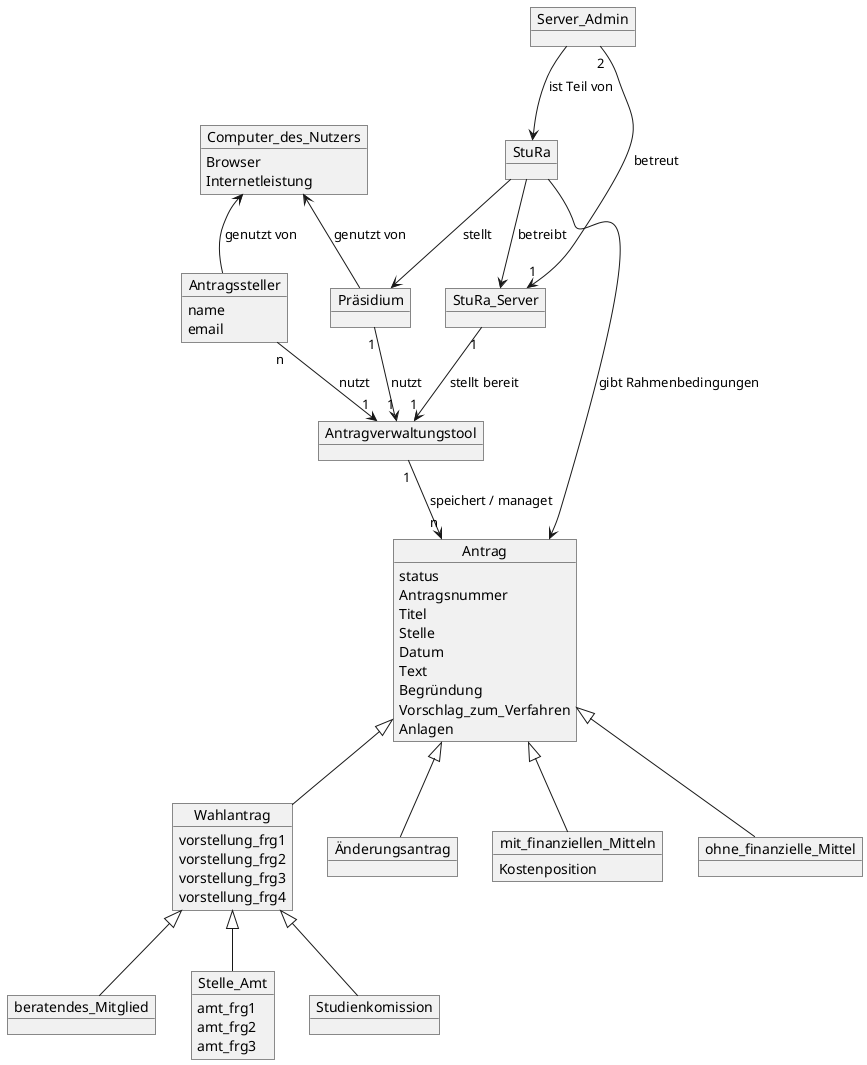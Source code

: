 @startuml "Domain-Model"

object Antragssteller {
    name
    email
}

object Präsidium 

object StuRa

object StuRa_Server

object Antragverwaltungstool

object Computer_des_Nutzers {
    Browser
    Internetleistung
}

object Server_Admin

object Antrag {
    status
    Antragsnummer
    Titel
    Stelle
    Datum
    Text
    Begründung
    Vorschlag_zum_Verfahren
    Anlagen
}

object Wahlantrag {
    vorstellung_frg1
    vorstellung_frg2
    vorstellung_frg3
    vorstellung_frg4
}

object beratendes_Mitglied

object Stelle_Amt {
    amt_frg1
    amt_frg2
    amt_frg3
}

object Studienkomission

object Änderungsantrag

object mit_finanziellen_Mitteln {
    Kostenposition
}

object ohne_finanzielle_Mittel

StuRa --> Präsidium : stellt
StuRa --> Antrag : gibt Rahmenbedingungen
StuRa --> StuRa_Server : betreibt
Server_Admin --> StuRa : ist Teil von

Computer_des_Nutzers <-- Antragssteller : genutzt von
Computer_des_Nutzers <-- Präsidium : genutzt von

Präsidium "1" --> "1" Antragverwaltungstool : nutzt
Antragssteller "n" --> "1" Antragverwaltungstool : nutzt

Server_Admin "2" --> "1" StuRa_Server : betreut
StuRa_Server "1" --> "1" Antragverwaltungstool : stellt bereit
Antragverwaltungstool "1" --> "n" Antrag : speichert / managet

Antrag <|-- Wahlantrag
Antrag <|-- mit_finanziellen_Mitteln
Antrag <|-- ohne_finanzielle_Mittel
Antrag <|-- Änderungsantrag
Wahlantrag <|-- Stelle_Amt
Wahlantrag <|-- beratendes_Mitglied
Wahlantrag <|-- Studienkomission



@enduml